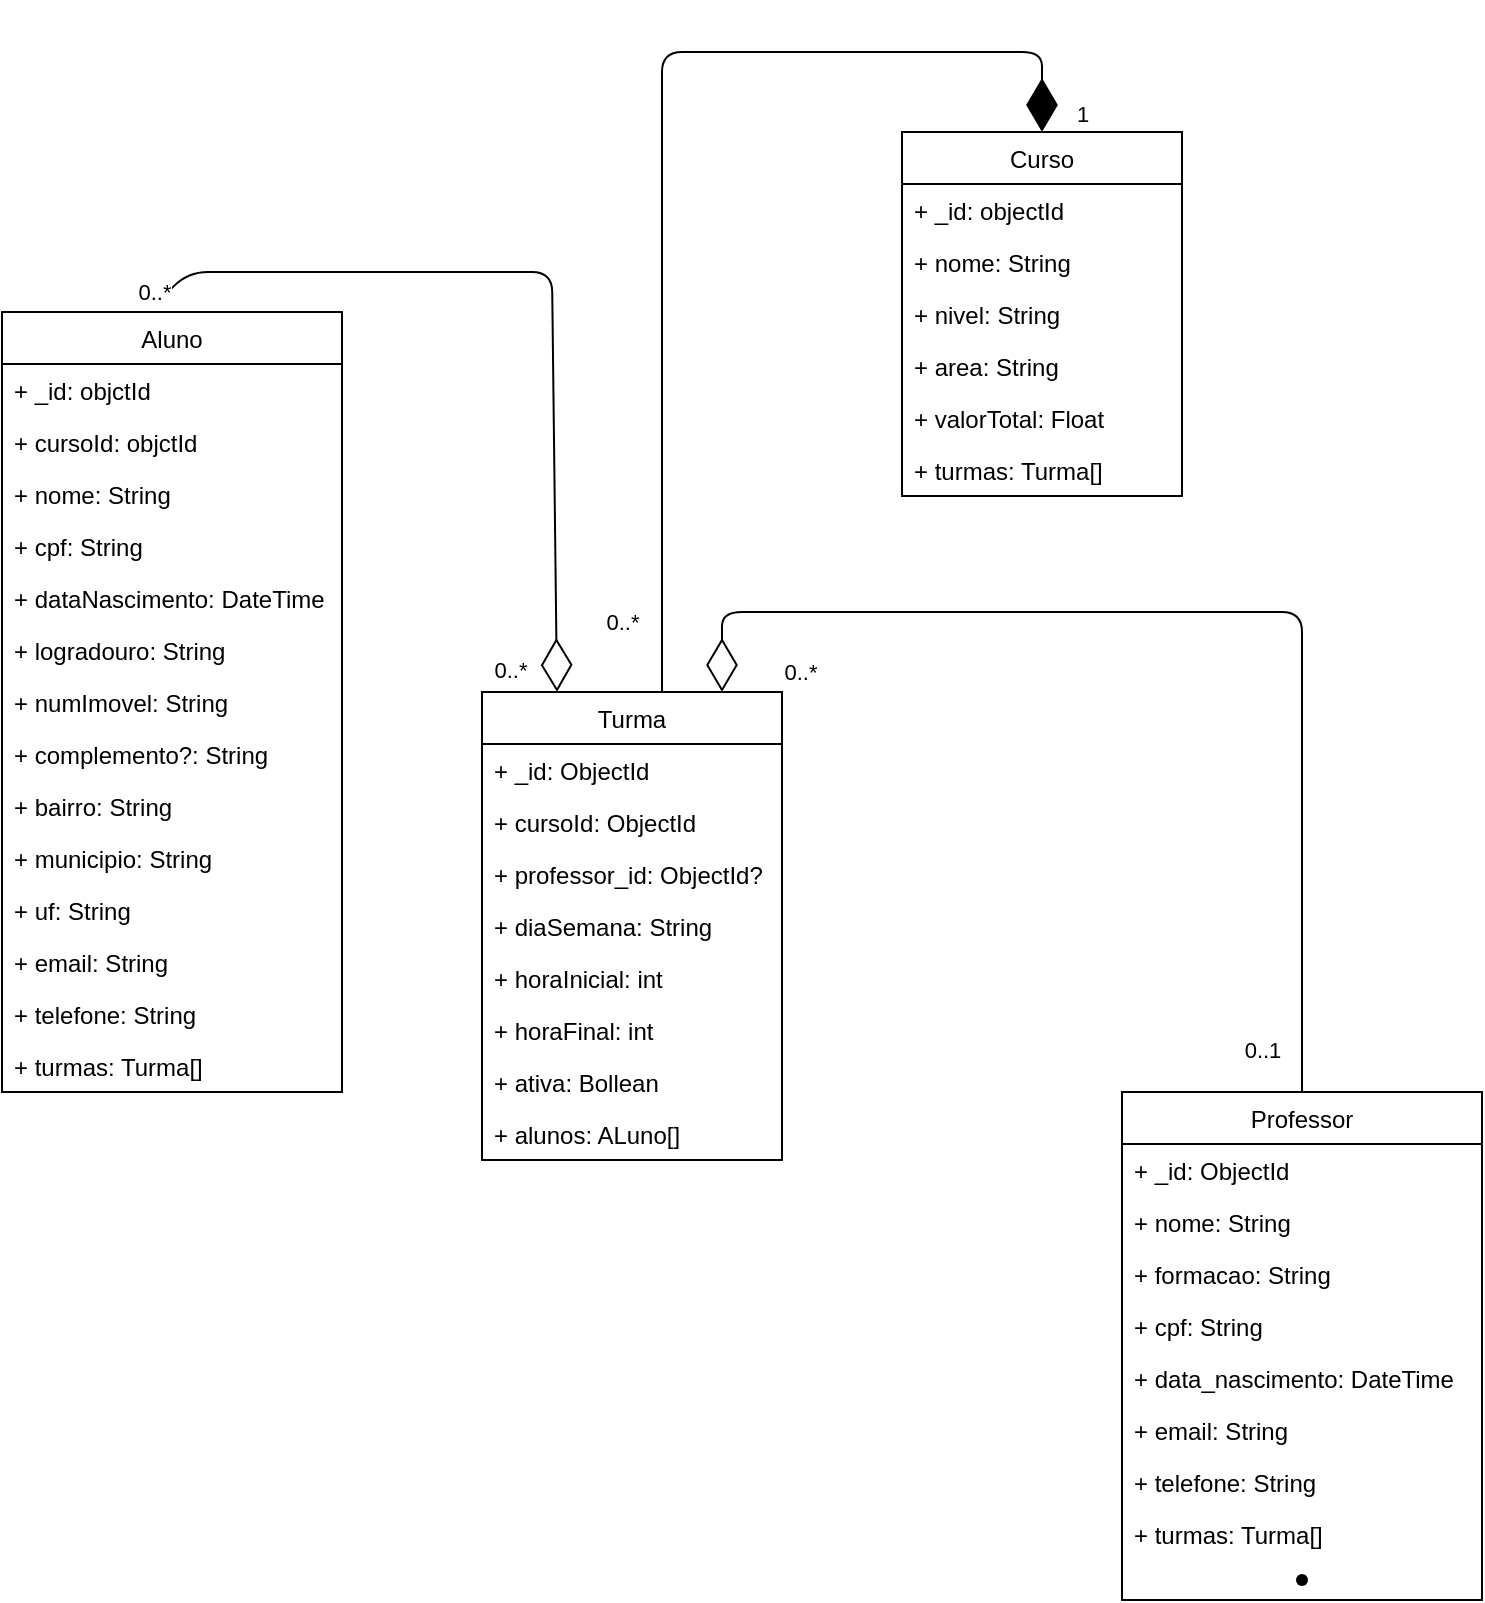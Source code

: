 <mxfile>
    <diagram id="9lBfAvcUG8FW7sj4ERA5" name="Page-2">
        <mxGraphModel dx="365" dy="1500" grid="1" gridSize="10" guides="1" tooltips="1" connect="1" arrows="1" fold="1" page="1" pageScale="1" pageWidth="850" pageHeight="1100" math="0" shadow="0">
            <root>
                <mxCell id="0"/>
                <mxCell id="1" parent="0"/>
                <mxCell id="8osK82hQY36cK4FPJVSQ-1" value="Aluno" style="swimlane;fontStyle=0;childLayout=stackLayout;horizontal=1;startSize=26;fillColor=none;horizontalStack=0;resizeParent=1;resizeParentMax=0;resizeLast=0;collapsible=1;marginBottom=0;" parent="1" vertex="1">
                    <mxGeometry x="10" y="40" width="170" height="390" as="geometry">
                        <mxRectangle x="40" y="40" width="70" height="30" as="alternateBounds"/>
                    </mxGeometry>
                </mxCell>
                <mxCell id="Wv_5DYYOoGQ2O_8nQIuu-14" value="+ _id: objctId" style="text;strokeColor=none;fillColor=none;align=left;verticalAlign=top;spacingLeft=4;spacingRight=4;overflow=hidden;rotatable=0;points=[[0,0.5],[1,0.5]];portConstraint=eastwest;" parent="8osK82hQY36cK4FPJVSQ-1" vertex="1">
                    <mxGeometry y="26" width="170" height="26" as="geometry"/>
                </mxCell>
                <mxCell id="8osK82hQY36cK4FPJVSQ-2" value="+ cursoId: objctId" style="text;strokeColor=none;fillColor=none;align=left;verticalAlign=top;spacingLeft=4;spacingRight=4;overflow=hidden;rotatable=0;points=[[0,0.5],[1,0.5]];portConstraint=eastwest;" parent="8osK82hQY36cK4FPJVSQ-1" vertex="1">
                    <mxGeometry y="52" width="170" height="26" as="geometry"/>
                </mxCell>
                <mxCell id="8osK82hQY36cK4FPJVSQ-3" value="+ nome: String" style="text;strokeColor=none;fillColor=none;align=left;verticalAlign=top;spacingLeft=4;spacingRight=4;overflow=hidden;rotatable=0;points=[[0,0.5],[1,0.5]];portConstraint=eastwest;" parent="8osK82hQY36cK4FPJVSQ-1" vertex="1">
                    <mxGeometry y="78" width="170" height="26" as="geometry"/>
                </mxCell>
                <mxCell id="8osK82hQY36cK4FPJVSQ-4" value="+ cpf: String" style="text;strokeColor=none;fillColor=none;align=left;verticalAlign=top;spacingLeft=4;spacingRight=4;overflow=hidden;rotatable=0;points=[[0,0.5],[1,0.5]];portConstraint=eastwest;" parent="8osK82hQY36cK4FPJVSQ-1" vertex="1">
                    <mxGeometry y="104" width="170" height="26" as="geometry"/>
                </mxCell>
                <mxCell id="8osK82hQY36cK4FPJVSQ-26" value="+ dataNascimento: DateTime" style="text;strokeColor=none;fillColor=none;align=left;verticalAlign=top;spacingLeft=4;spacingRight=4;overflow=hidden;rotatable=0;points=[[0,0.5],[1,0.5]];portConstraint=eastwest;" parent="8osK82hQY36cK4FPJVSQ-1" vertex="1">
                    <mxGeometry y="130" width="170" height="26" as="geometry"/>
                </mxCell>
                <mxCell id="8osK82hQY36cK4FPJVSQ-17" value="+ logradouro: String" style="text;strokeColor=none;fillColor=none;align=left;verticalAlign=top;spacingLeft=4;spacingRight=4;overflow=hidden;rotatable=0;points=[[0,0.5],[1,0.5]];portConstraint=eastwest;" parent="8osK82hQY36cK4FPJVSQ-1" vertex="1">
                    <mxGeometry y="156" width="170" height="26" as="geometry"/>
                </mxCell>
                <mxCell id="8osK82hQY36cK4FPJVSQ-18" value="+ numImovel: String" style="text;strokeColor=none;fillColor=none;align=left;verticalAlign=top;spacingLeft=4;spacingRight=4;overflow=hidden;rotatable=0;points=[[0,0.5],[1,0.5]];portConstraint=eastwest;" parent="8osK82hQY36cK4FPJVSQ-1" vertex="1">
                    <mxGeometry y="182" width="170" height="26" as="geometry"/>
                </mxCell>
                <mxCell id="8osK82hQY36cK4FPJVSQ-22" value="+ complemento?: String" style="text;strokeColor=none;fillColor=none;align=left;verticalAlign=top;spacingLeft=4;spacingRight=4;overflow=hidden;rotatable=0;points=[[0,0.5],[1,0.5]];portConstraint=eastwest;" parent="8osK82hQY36cK4FPJVSQ-1" vertex="1">
                    <mxGeometry y="208" width="170" height="26" as="geometry"/>
                </mxCell>
                <mxCell id="8osK82hQY36cK4FPJVSQ-23" value="+ bairro: String" style="text;strokeColor=none;fillColor=none;align=left;verticalAlign=top;spacingLeft=4;spacingRight=4;overflow=hidden;rotatable=0;points=[[0,0.5],[1,0.5]];portConstraint=eastwest;" parent="8osK82hQY36cK4FPJVSQ-1" vertex="1">
                    <mxGeometry y="234" width="170" height="26" as="geometry"/>
                </mxCell>
                <mxCell id="8osK82hQY36cK4FPJVSQ-24" value="+ municipio: String" style="text;strokeColor=none;fillColor=none;align=left;verticalAlign=top;spacingLeft=4;spacingRight=4;overflow=hidden;rotatable=0;points=[[0,0.5],[1,0.5]];portConstraint=eastwest;" parent="8osK82hQY36cK4FPJVSQ-1" vertex="1">
                    <mxGeometry y="260" width="170" height="26" as="geometry"/>
                </mxCell>
                <mxCell id="8osK82hQY36cK4FPJVSQ-25" value="+ uf: String" style="text;strokeColor=none;fillColor=none;align=left;verticalAlign=top;spacingLeft=4;spacingRight=4;overflow=hidden;rotatable=0;points=[[0,0.5],[1,0.5]];portConstraint=eastwest;" parent="8osK82hQY36cK4FPJVSQ-1" vertex="1">
                    <mxGeometry y="286" width="170" height="26" as="geometry"/>
                </mxCell>
                <mxCell id="8osK82hQY36cK4FPJVSQ-21" value="+ email: String" style="text;strokeColor=none;fillColor=none;align=left;verticalAlign=top;spacingLeft=4;spacingRight=4;overflow=hidden;rotatable=0;points=[[0,0.5],[1,0.5]];portConstraint=eastwest;" parent="8osK82hQY36cK4FPJVSQ-1" vertex="1">
                    <mxGeometry y="312" width="170" height="26" as="geometry"/>
                </mxCell>
                <mxCell id="Wv_5DYYOoGQ2O_8nQIuu-11" value="+ telefone: String" style="text;strokeColor=none;fillColor=none;align=left;verticalAlign=top;spacingLeft=4;spacingRight=4;overflow=hidden;rotatable=0;points=[[0,0.5],[1,0.5]];portConstraint=eastwest;" parent="8osK82hQY36cK4FPJVSQ-1" vertex="1">
                    <mxGeometry y="338" width="170" height="26" as="geometry"/>
                </mxCell>
                <mxCell id="8osK82hQY36cK4FPJVSQ-27" value="+ turmas: Turma[]" style="text;strokeColor=none;fillColor=none;align=left;verticalAlign=top;spacingLeft=4;spacingRight=4;overflow=hidden;rotatable=0;points=[[0,0.5],[1,0.5]];portConstraint=eastwest;" parent="8osK82hQY36cK4FPJVSQ-1" vertex="1">
                    <mxGeometry y="364" width="170" height="26" as="geometry"/>
                </mxCell>
                <mxCell id="8osK82hQY36cK4FPJVSQ-5" value="Curso" style="swimlane;fontStyle=0;childLayout=stackLayout;horizontal=1;startSize=26;fillColor=none;horizontalStack=0;resizeParent=1;resizeParentMax=0;resizeLast=0;collapsible=1;marginBottom=0;" parent="1" vertex="1">
                    <mxGeometry x="460" y="-50" width="140" height="182" as="geometry"/>
                </mxCell>
                <mxCell id="8osK82hQY36cK4FPJVSQ-6" value="+ _id: objectId" style="text;strokeColor=none;fillColor=none;align=left;verticalAlign=top;spacingLeft=4;spacingRight=4;overflow=hidden;rotatable=0;points=[[0,0.5],[1,0.5]];portConstraint=eastwest;" parent="8osK82hQY36cK4FPJVSQ-5" vertex="1">
                    <mxGeometry y="26" width="140" height="26" as="geometry"/>
                </mxCell>
                <mxCell id="8osK82hQY36cK4FPJVSQ-7" value="+ nome: String" style="text;strokeColor=none;fillColor=none;align=left;verticalAlign=top;spacingLeft=4;spacingRight=4;overflow=hidden;rotatable=0;points=[[0,0.5],[1,0.5]];portConstraint=eastwest;" parent="8osK82hQY36cK4FPJVSQ-5" vertex="1">
                    <mxGeometry y="52" width="140" height="26" as="geometry"/>
                </mxCell>
                <mxCell id="8osK82hQY36cK4FPJVSQ-8" value="+ nivel: String" style="text;strokeColor=none;fillColor=none;align=left;verticalAlign=top;spacingLeft=4;spacingRight=4;overflow=hidden;rotatable=0;points=[[0,0.5],[1,0.5]];portConstraint=eastwest;" parent="8osK82hQY36cK4FPJVSQ-5" vertex="1">
                    <mxGeometry y="78" width="140" height="26" as="geometry"/>
                </mxCell>
                <mxCell id="8osK82hQY36cK4FPJVSQ-28" value="+ area: String" style="text;strokeColor=none;fillColor=none;align=left;verticalAlign=top;spacingLeft=4;spacingRight=4;overflow=hidden;rotatable=0;points=[[0,0.5],[1,0.5]];portConstraint=eastwest;" parent="8osK82hQY36cK4FPJVSQ-5" vertex="1">
                    <mxGeometry y="104" width="140" height="26" as="geometry"/>
                </mxCell>
                <mxCell id="6" value="+ valorTotal: Float" style="text;strokeColor=none;fillColor=none;align=left;verticalAlign=top;spacingLeft=4;spacingRight=4;overflow=hidden;rotatable=0;points=[[0,0.5],[1,0.5]];portConstraint=eastwest;" vertex="1" parent="8osK82hQY36cK4FPJVSQ-5">
                    <mxGeometry y="130" width="140" height="26" as="geometry"/>
                </mxCell>
                <mxCell id="4" value="+ turmas: Turma[]" style="text;strokeColor=none;fillColor=none;align=left;verticalAlign=top;spacingLeft=4;spacingRight=4;overflow=hidden;rotatable=0;points=[[0,0.5],[1,0.5]];portConstraint=eastwest;" vertex="1" parent="8osK82hQY36cK4FPJVSQ-5">
                    <mxGeometry y="156" width="140" height="26" as="geometry"/>
                </mxCell>
                <mxCell id="8osK82hQY36cK4FPJVSQ-9" value="Turma" style="swimlane;fontStyle=0;childLayout=stackLayout;horizontal=1;startSize=26;fillColor=none;horizontalStack=0;resizeParent=1;resizeParentMax=0;resizeLast=0;collapsible=1;marginBottom=0;" parent="1" vertex="1">
                    <mxGeometry x="250" y="230" width="150" height="234" as="geometry"/>
                </mxCell>
                <mxCell id="8osK82hQY36cK4FPJVSQ-10" value="+ _id: ObjectId" style="text;strokeColor=none;fillColor=none;align=left;verticalAlign=top;spacingLeft=4;spacingRight=4;overflow=hidden;rotatable=0;points=[[0,0.5],[1,0.5]];portConstraint=eastwest;" parent="8osK82hQY36cK4FPJVSQ-9" vertex="1">
                    <mxGeometry y="26" width="150" height="26" as="geometry"/>
                </mxCell>
                <mxCell id="2" value="+ cursoId: ObjectId" style="text;strokeColor=none;fillColor=none;align=left;verticalAlign=top;spacingLeft=4;spacingRight=4;overflow=hidden;rotatable=0;points=[[0,0.5],[1,0.5]];portConstraint=eastwest;" vertex="1" parent="8osK82hQY36cK4FPJVSQ-9">
                    <mxGeometry y="52" width="150" height="26" as="geometry"/>
                </mxCell>
                <mxCell id="Wv_5DYYOoGQ2O_8nQIuu-16" value="+ professor_id: ObjectId?" style="text;strokeColor=none;fillColor=none;align=left;verticalAlign=top;spacingLeft=4;spacingRight=4;overflow=hidden;rotatable=0;points=[[0,0.5],[1,0.5]];portConstraint=eastwest;" parent="8osK82hQY36cK4FPJVSQ-9" vertex="1">
                    <mxGeometry y="78" width="150" height="26" as="geometry"/>
                </mxCell>
                <mxCell id="8osK82hQY36cK4FPJVSQ-11" value="+ diaSemana: String" style="text;strokeColor=none;fillColor=none;align=left;verticalAlign=top;spacingLeft=4;spacingRight=4;overflow=hidden;rotatable=0;points=[[0,0.5],[1,0.5]];portConstraint=eastwest;" parent="8osK82hQY36cK4FPJVSQ-9" vertex="1">
                    <mxGeometry y="104" width="150" height="26" as="geometry"/>
                </mxCell>
                <mxCell id="8osK82hQY36cK4FPJVSQ-12" value="+ horaInicial: int" style="text;strokeColor=none;fillColor=none;align=left;verticalAlign=top;spacingLeft=4;spacingRight=4;overflow=hidden;rotatable=0;points=[[0,0.5],[1,0.5]];portConstraint=eastwest;" parent="8osK82hQY36cK4FPJVSQ-9" vertex="1">
                    <mxGeometry y="130" width="150" height="26" as="geometry"/>
                </mxCell>
                <mxCell id="8osK82hQY36cK4FPJVSQ-34" value="+ horaFinal: int" style="text;strokeColor=none;fillColor=none;align=left;verticalAlign=top;spacingLeft=4;spacingRight=4;overflow=hidden;rotatable=0;points=[[0,0.5],[1,0.5]];portConstraint=eastwest;" parent="8osK82hQY36cK4FPJVSQ-9" vertex="1">
                    <mxGeometry y="156" width="150" height="26" as="geometry"/>
                </mxCell>
                <mxCell id="12" value="+ ativa: Bollean" style="text;strokeColor=none;fillColor=none;align=left;verticalAlign=top;spacingLeft=4;spacingRight=4;overflow=hidden;rotatable=0;points=[[0,0.5],[1,0.5]];portConstraint=eastwest;" vertex="1" parent="8osK82hQY36cK4FPJVSQ-9">
                    <mxGeometry y="182" width="150" height="26" as="geometry"/>
                </mxCell>
                <mxCell id="Wv_5DYYOoGQ2O_8nQIuu-12" value="+ alunos: ALuno[]" style="text;strokeColor=none;fillColor=none;align=left;verticalAlign=top;spacingLeft=4;spacingRight=4;overflow=hidden;rotatable=0;points=[[0,0.5],[1,0.5]];portConstraint=eastwest;" parent="8osK82hQY36cK4FPJVSQ-9" vertex="1">
                    <mxGeometry y="208" width="150" height="26" as="geometry"/>
                </mxCell>
                <mxCell id="8osK82hQY36cK4FPJVSQ-13" value="Professor" style="swimlane;fontStyle=0;childLayout=stackLayout;horizontal=1;startSize=26;fillColor=none;horizontalStack=0;resizeParent=1;resizeParentMax=0;resizeLast=0;collapsible=1;marginBottom=0;" parent="1" vertex="1">
                    <mxGeometry x="570" y="430" width="180" height="254" as="geometry">
                        <mxRectangle x="220" y="400" width="90" height="30" as="alternateBounds"/>
                    </mxGeometry>
                </mxCell>
                <mxCell id="8osK82hQY36cK4FPJVSQ-14" value="+ _id: ObjectId" style="text;strokeColor=none;fillColor=none;align=left;verticalAlign=top;spacingLeft=4;spacingRight=4;overflow=hidden;rotatable=0;points=[[0,0.5],[1,0.5]];portConstraint=eastwest;" parent="8osK82hQY36cK4FPJVSQ-13" vertex="1">
                    <mxGeometry y="26" width="180" height="26" as="geometry"/>
                </mxCell>
                <mxCell id="8osK82hQY36cK4FPJVSQ-15" value="+ nome: String" style="text;strokeColor=none;fillColor=none;align=left;verticalAlign=top;spacingLeft=4;spacingRight=4;overflow=hidden;rotatable=0;points=[[0,0.5],[1,0.5]];portConstraint=eastwest;" parent="8osK82hQY36cK4FPJVSQ-13" vertex="1">
                    <mxGeometry y="52" width="180" height="26" as="geometry"/>
                </mxCell>
                <mxCell id="8osK82hQY36cK4FPJVSQ-29" value="+ formacao: String" style="text;strokeColor=none;fillColor=none;align=left;verticalAlign=top;spacingLeft=4;spacingRight=4;overflow=hidden;rotatable=0;points=[[0,0.5],[1,0.5]];portConstraint=eastwest;" parent="8osK82hQY36cK4FPJVSQ-13" vertex="1">
                    <mxGeometry y="78" width="180" height="26" as="geometry"/>
                </mxCell>
                <mxCell id="8osK82hQY36cK4FPJVSQ-16" value="+ cpf: String" style="text;strokeColor=none;fillColor=none;align=left;verticalAlign=top;spacingLeft=4;spacingRight=4;overflow=hidden;rotatable=0;points=[[0,0.5],[1,0.5]];portConstraint=eastwest;" parent="8osK82hQY36cK4FPJVSQ-13" vertex="1">
                    <mxGeometry y="104" width="180" height="26" as="geometry"/>
                </mxCell>
                <mxCell id="8osK82hQY36cK4FPJVSQ-30" value="+ data_nascimento: DateTime" style="text;strokeColor=none;fillColor=none;align=left;verticalAlign=top;spacingLeft=4;spacingRight=4;overflow=hidden;rotatable=0;points=[[0,0.5],[1,0.5]];portConstraint=eastwest;" parent="8osK82hQY36cK4FPJVSQ-13" vertex="1">
                    <mxGeometry y="130" width="180" height="26" as="geometry"/>
                </mxCell>
                <mxCell id="8osK82hQY36cK4FPJVSQ-32" value="+ email: String" style="text;strokeColor=none;fillColor=none;align=left;verticalAlign=top;spacingLeft=4;spacingRight=4;overflow=hidden;rotatable=0;points=[[0,0.5],[1,0.5]];portConstraint=eastwest;" parent="8osK82hQY36cK4FPJVSQ-13" vertex="1">
                    <mxGeometry y="156" width="180" height="26" as="geometry"/>
                </mxCell>
                <mxCell id="8osK82hQY36cK4FPJVSQ-33" value="+ telefone: String" style="text;strokeColor=none;fillColor=none;align=left;verticalAlign=top;spacingLeft=4;spacingRight=4;overflow=hidden;rotatable=0;points=[[0,0.5],[1,0.5]];portConstraint=eastwest;" parent="8osK82hQY36cK4FPJVSQ-13" vertex="1">
                    <mxGeometry y="182" width="180" height="26" as="geometry"/>
                </mxCell>
                <mxCell id="3" value="+ turmas: Turma[]" style="text;strokeColor=none;fillColor=none;align=left;verticalAlign=top;spacingLeft=4;spacingRight=4;overflow=hidden;rotatable=0;points=[[0,0.5],[1,0.5]];portConstraint=eastwest;" vertex="1" parent="8osK82hQY36cK4FPJVSQ-13">
                    <mxGeometry y="208" width="180" height="26" as="geometry"/>
                </mxCell>
                <mxCell id="8" value="" style="shape=waypoint;sketch=0;size=6;pointerEvents=1;points=[];fillColor=none;resizable=0;rotatable=0;perimeter=centerPerimeter;snapToPoint=1;" vertex="1" parent="8osK82hQY36cK4FPJVSQ-13">
                    <mxGeometry y="234" width="180" height="20" as="geometry"/>
                </mxCell>
                <mxCell id="8osK82hQY36cK4FPJVSQ-39" value="" style="endArrow=diamondThin;endFill=1;endSize=24;html=1;edgeStyle=orthogonalEdgeStyle;entryX=0.5;entryY=0;entryDx=0;entryDy=0;exitX=0.5;exitY=0;exitDx=0;exitDy=0;" parent="1" target="8osK82hQY36cK4FPJVSQ-5" edge="1">
                    <mxGeometry width="160" relative="1" as="geometry">
                        <mxPoint x="340" y="230" as="sourcePoint"/>
                        <mxPoint x="420" y="210" as="targetPoint"/>
                        <Array as="points">
                            <mxPoint x="340" y="-90"/>
                            <mxPoint x="530" y="-90"/>
                        </Array>
                    </mxGeometry>
                </mxCell>
                <mxCell id="8osK82hQY36cK4FPJVSQ-40" value="0..*" style="edgeLabel;html=1;align=center;verticalAlign=middle;resizable=0;points=[];" parent="8osK82hQY36cK4FPJVSQ-39" vertex="1" connectable="0">
                    <mxGeometry x="-0.521" y="2" relative="1" as="geometry">
                        <mxPoint x="-18" y="96" as="offset"/>
                    </mxGeometry>
                </mxCell>
                <mxCell id="Wv_5DYYOoGQ2O_8nQIuu-4" value="1" style="edgeLabel;html=1;align=center;verticalAlign=middle;resizable=0;points=[];" parent="8osK82hQY36cK4FPJVSQ-39" vertex="1" connectable="0">
                    <mxGeometry x="-0.556" relative="1" as="geometry">
                        <mxPoint x="210" y="-167" as="offset"/>
                    </mxGeometry>
                </mxCell>
                <mxCell id="8osK82hQY36cK4FPJVSQ-41" value="" style="endArrow=diamondThin;endFill=0;endSize=24;html=1;exitX=0.45;exitY=-0.009;exitDx=0;exitDy=0;exitPerimeter=0;entryX=0.25;entryY=0;entryDx=0;entryDy=0;" parent="1" source="8osK82hQY36cK4FPJVSQ-1" target="8osK82hQY36cK4FPJVSQ-9" edge="1">
                    <mxGeometry width="160" relative="1" as="geometry">
                        <mxPoint x="100" y="20" as="sourcePoint"/>
                        <mxPoint x="290" y="220" as="targetPoint"/>
                        <Array as="points">
                            <mxPoint x="103" y="20"/>
                            <mxPoint x="200" y="20"/>
                            <mxPoint x="220" y="20"/>
                            <mxPoint x="285" y="20"/>
                        </Array>
                    </mxGeometry>
                </mxCell>
                <mxCell id="8osK82hQY36cK4FPJVSQ-42" value="0..*" style="edgeLabel;html=1;align=center;verticalAlign=middle;resizable=0;points=[];" parent="8osK82hQY36cK4FPJVSQ-41" vertex="1" connectable="0">
                    <mxGeometry x="-0.353" y="1" relative="1" as="geometry">
                        <mxPoint x="-128" y="11" as="offset"/>
                    </mxGeometry>
                </mxCell>
                <mxCell id="Wv_5DYYOoGQ2O_8nQIuu-1" value="0..*" style="edgeLabel;html=1;align=center;verticalAlign=middle;resizable=0;points=[];" parent="1" vertex="1" connectable="0">
                    <mxGeometry x="90.002" y="40" as="geometry">
                        <mxPoint x="174" y="179" as="offset"/>
                    </mxGeometry>
                </mxCell>
                <mxCell id="Wv_5DYYOoGQ2O_8nQIuu-6" value="" style="endArrow=diamondThin;endFill=0;endSize=24;html=1;exitX=0.5;exitY=0;exitDx=0;exitDy=0;" parent="1" source="8osK82hQY36cK4FPJVSQ-13" edge="1">
                    <mxGeometry width="160" relative="1" as="geometry">
                        <mxPoint x="410" y="260" as="sourcePoint"/>
                        <mxPoint x="370" y="230" as="targetPoint"/>
                        <Array as="points">
                            <mxPoint x="660" y="190"/>
                            <mxPoint x="370" y="190"/>
                        </Array>
                    </mxGeometry>
                </mxCell>
                <mxCell id="Wv_5DYYOoGQ2O_8nQIuu-7" value="0..1" style="edgeLabel;html=1;align=center;verticalAlign=middle;resizable=0;points=[];" parent="Wv_5DYYOoGQ2O_8nQIuu-6" vertex="1" connectable="0">
                    <mxGeometry x="-0.846" y="2" relative="1" as="geometry">
                        <mxPoint x="-18" y="23" as="offset"/>
                    </mxGeometry>
                </mxCell>
                <mxCell id="Wv_5DYYOoGQ2O_8nQIuu-8" value="0..*" style="edgeLabel;html=1;align=center;verticalAlign=middle;resizable=0;points=[];" parent="Wv_5DYYOoGQ2O_8nQIuu-6" vertex="1" connectable="0">
                    <mxGeometry x="0.71" y="1" relative="1" as="geometry">
                        <mxPoint x="-4" y="29" as="offset"/>
                    </mxGeometry>
                </mxCell>
            </root>
        </mxGraphModel>
    </diagram>
</mxfile>